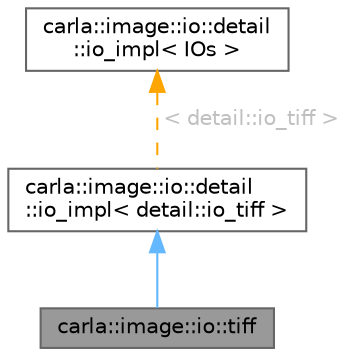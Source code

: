 digraph "carla::image::io::tiff"
{
 // INTERACTIVE_SVG=YES
 // LATEX_PDF_SIZE
  bgcolor="transparent";
  edge [fontname=Helvetica,fontsize=10,labelfontname=Helvetica,labelfontsize=10];
  node [fontname=Helvetica,fontsize=10,shape=box,height=0.2,width=0.4];
  Node1 [id="Node000001",label="carla::image::io::tiff",height=0.2,width=0.4,color="gray40", fillcolor="grey60", style="filled", fontcolor="black",tooltip=" "];
  Node2 -> Node1 [id="edge1_Node000001_Node000002",dir="back",color="steelblue1",style="solid",tooltip=" "];
  Node2 [id="Node000002",label="carla::image::io::detail\l::io_impl\< detail::io_tiff \>",height=0.2,width=0.4,color="gray40", fillcolor="white", style="filled",URL="$d2/d67/structcarla_1_1image_1_1io_1_1detail_1_1io__impl.html",tooltip=" "];
  Node3 -> Node2 [id="edge2_Node000002_Node000003",dir="back",color="orange",style="dashed",tooltip=" ",label=" \< detail::io_tiff \>",fontcolor="grey" ];
  Node3 [id="Node000003",label="carla::image::io::detail\l::io_impl\< IOs \>",height=0.2,width=0.4,color="gray40", fillcolor="white", style="filled",URL="$d2/d67/structcarla_1_1image_1_1io_1_1detail_1_1io__impl.html",tooltip=" "];
}
